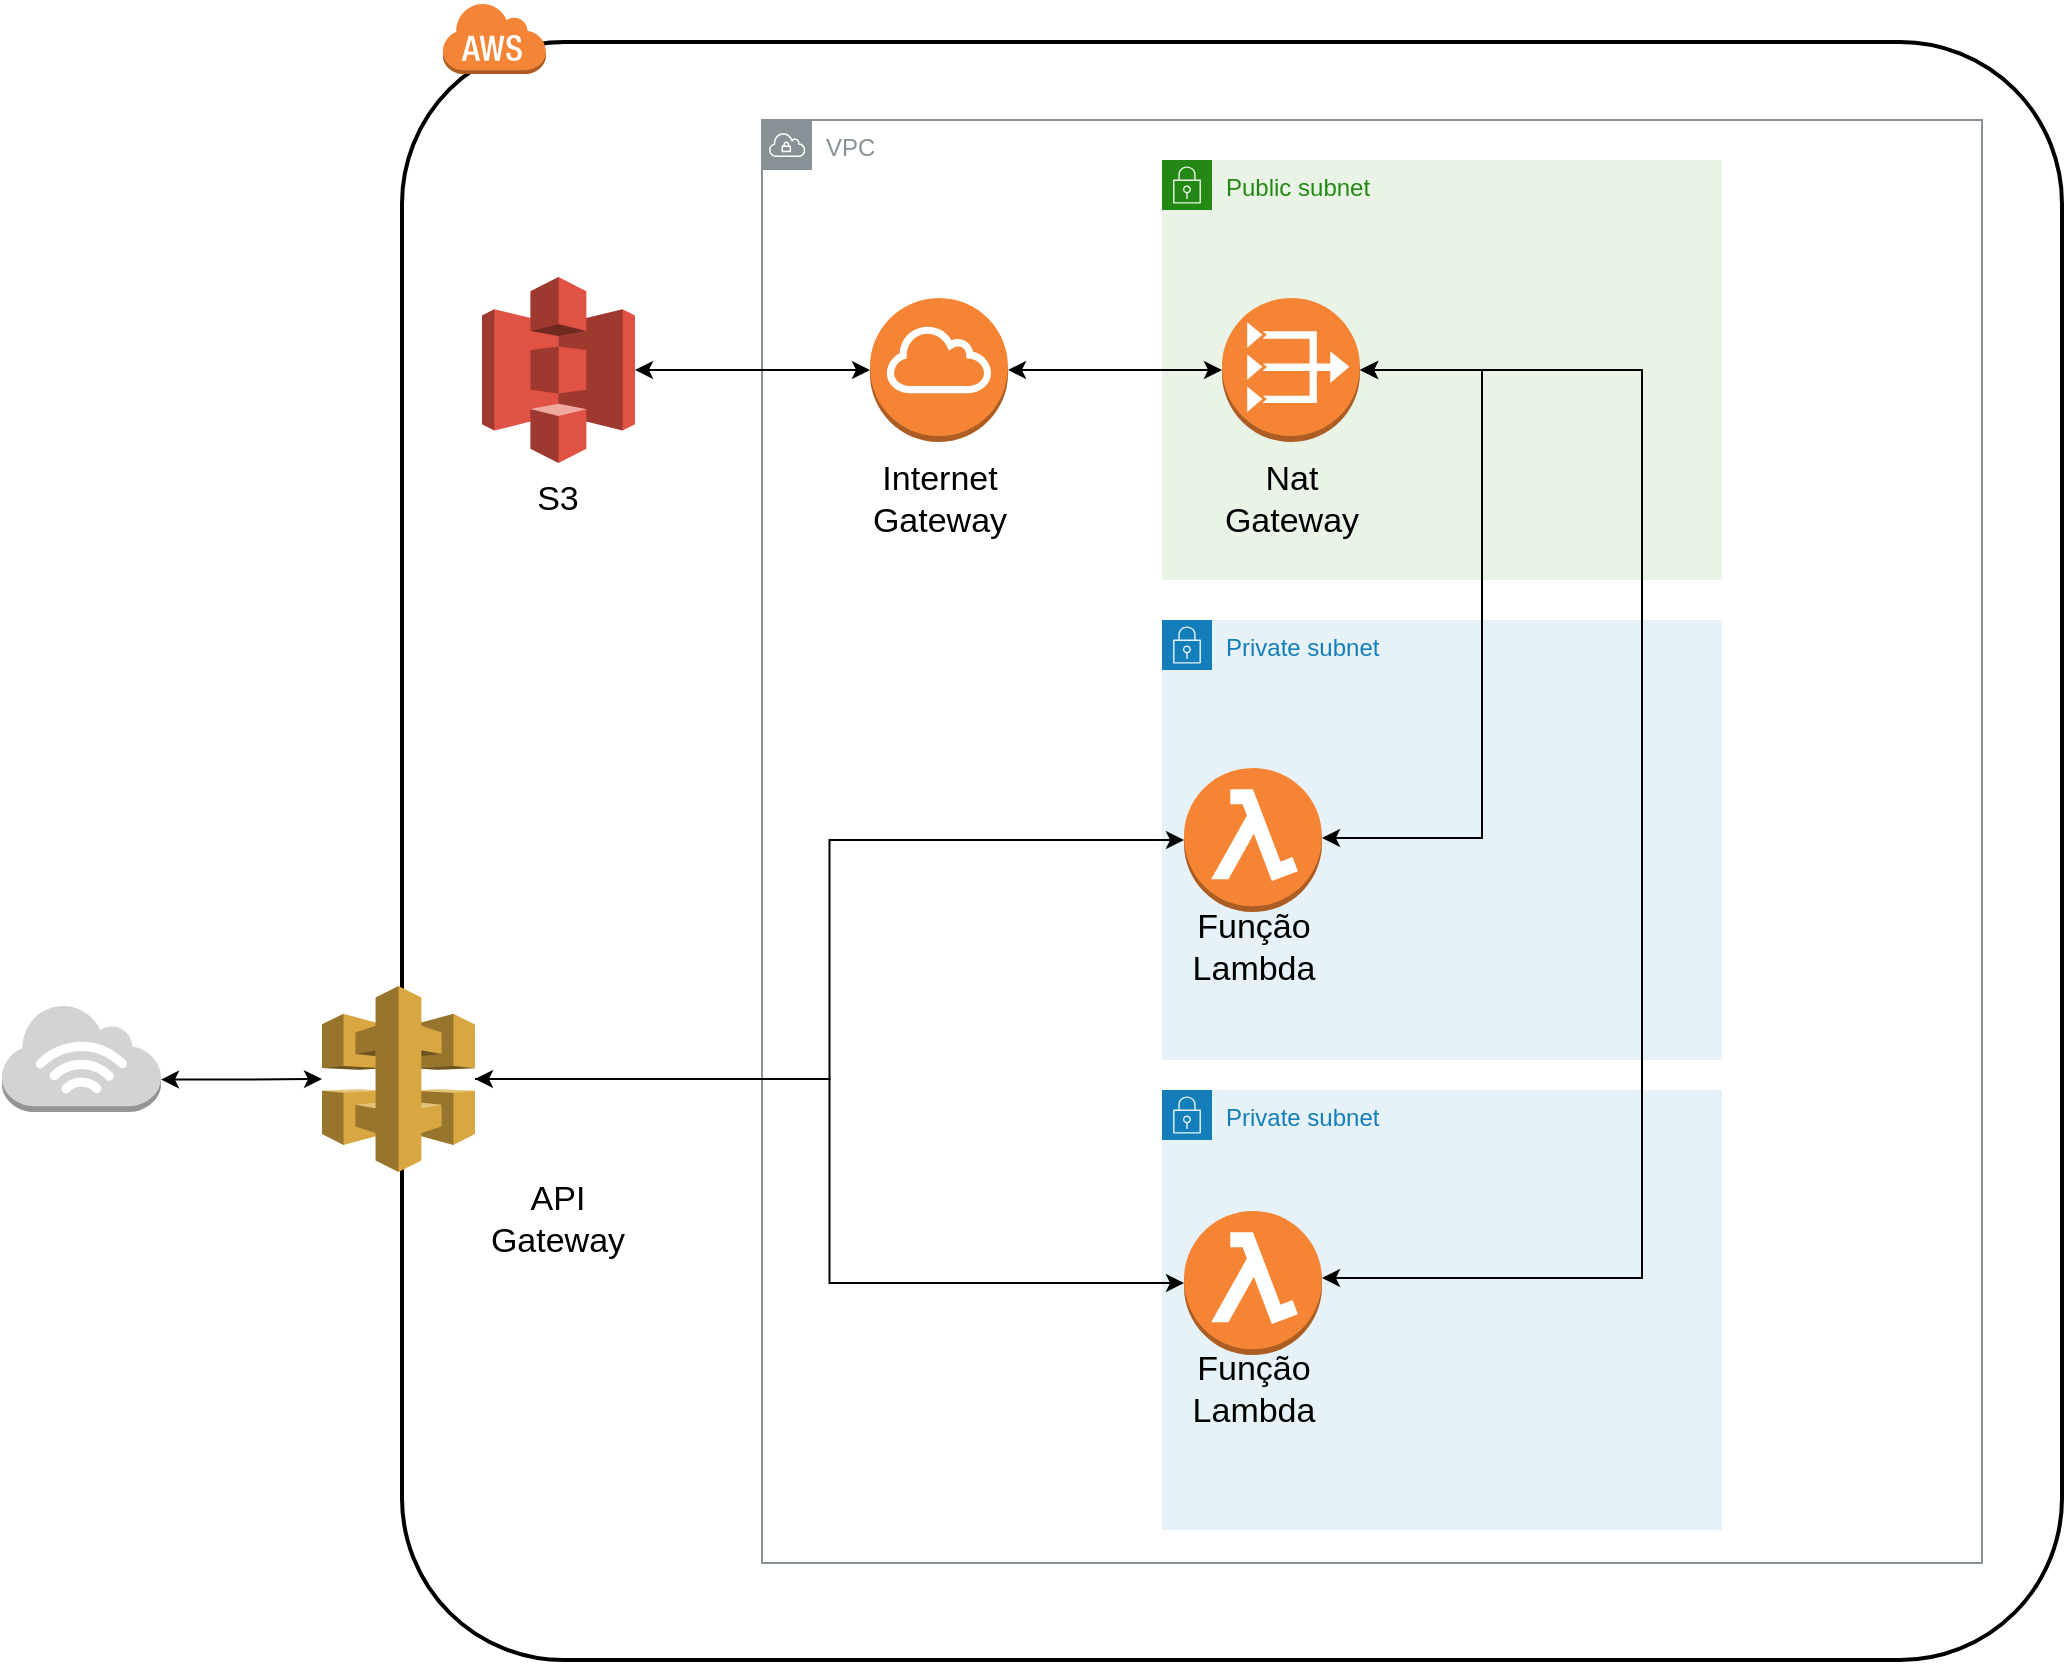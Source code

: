 <mxfile version="14.4.9" type="google"><diagram id="gvBVUnc1LHMA6HxwUGBH" name="Page-1"><mxGraphModel dx="2426" dy="867" grid="1" gridSize="10" guides="1" tooltips="1" connect="1" arrows="1" fold="1" page="1" pageScale="1" pageWidth="2000" pageHeight="1169" math="0" shadow="0"><root><mxCell id="0"/><mxCell id="1" parent="0"/><mxCell id="nkuGEyx_3dweWH5R4Rms-1" value="" style="rounded=1;arcSize=10;dashed=0;fillColor=none;gradientColor=none;strokeWidth=2;" vertex="1" parent="1"><mxGeometry x="220" y="61" width="830" height="809" as="geometry"/></mxCell><mxCell id="nkuGEyx_3dweWH5R4Rms-2" value="" style="dashed=0;html=1;shape=mxgraph.aws3.cloud;fillColor=#F58536;gradientColor=none;dashed=0;" vertex="1" parent="1"><mxGeometry x="240" y="41" width="52" height="36" as="geometry"/></mxCell><mxCell id="gviFYHC9whzhzrd5IC3j-3" value="VPC" style="outlineConnect=0;gradientColor=none;html=1;whiteSpace=wrap;fontSize=12;fontStyle=0;shape=mxgraph.aws4.group;grIcon=mxgraph.aws4.group_vpc;strokeColor=#879196;fillColor=none;verticalAlign=top;align=left;spacingLeft=30;fontColor=#879196;dashed=0;" parent="1" vertex="1"><mxGeometry x="400" y="100" width="610" height="721.5" as="geometry"/></mxCell><mxCell id="gviFYHC9whzhzrd5IC3j-28" style="edgeStyle=orthogonalEdgeStyle;rounded=0;orthogonalLoop=1;jettySize=auto;html=1;exitX=1;exitY=0.7;exitDx=0;exitDy=0;exitPerimeter=0;startArrow=classic;startFill=1;" parent="1" source="z048B7eArzGDsedXHqt--1" target="gviFYHC9whzhzrd5IC3j-14" edge="1"><mxGeometry relative="1" as="geometry"/></mxCell><mxCell id="z048B7eArzGDsedXHqt--1" value="" style="outlineConnect=0;dashed=0;verticalLabelPosition=bottom;verticalAlign=top;align=center;html=1;shape=mxgraph.aws3.internet_3;fillColor=#D2D3D3;gradientColor=none;" parent="1" vertex="1"><mxGeometry x="20" y="542" width="79.5" height="54" as="geometry"/></mxCell><mxCell id="gviFYHC9whzhzrd5IC3j-4" value="Private subnet" style="points=[[0,0],[0.25,0],[0.5,0],[0.75,0],[1,0],[1,0.25],[1,0.5],[1,0.75],[1,1],[0.75,1],[0.5,1],[0.25,1],[0,1],[0,0.75],[0,0.5],[0,0.25]];outlineConnect=0;gradientColor=none;html=1;whiteSpace=wrap;fontSize=12;fontStyle=0;shape=mxgraph.aws4.group;grIcon=mxgraph.aws4.group_security_group;grStroke=0;strokeColor=#147EBA;fillColor=#E6F2F8;verticalAlign=top;align=left;spacingLeft=30;fontColor=#147EBA;dashed=0;" parent="1" vertex="1"><mxGeometry x="600" y="350" width="280" height="220" as="geometry"/></mxCell><mxCell id="gviFYHC9whzhzrd5IC3j-5" value="Private subnet" style="points=[[0,0],[0.25,0],[0.5,0],[0.75,0],[1,0],[1,0.25],[1,0.5],[1,0.75],[1,1],[0.75,1],[0.5,1],[0.25,1],[0,1],[0,0.75],[0,0.5],[0,0.25]];outlineConnect=0;gradientColor=none;html=1;whiteSpace=wrap;fontSize=12;fontStyle=0;shape=mxgraph.aws4.group;grIcon=mxgraph.aws4.group_security_group;grStroke=0;strokeColor=#147EBA;fillColor=#E6F2F8;verticalAlign=top;align=left;spacingLeft=30;fontColor=#147EBA;dashed=0;" parent="1" vertex="1"><mxGeometry x="600" y="585" width="280" height="220" as="geometry"/></mxCell><mxCell id="gviFYHC9whzhzrd5IC3j-6" value="Public subnet" style="points=[[0,0],[0.25,0],[0.5,0],[0.75,0],[1,0],[1,0.25],[1,0.5],[1,0.75],[1,1],[0.75,1],[0.5,1],[0.25,1],[0,1],[0,0.75],[0,0.5],[0,0.25]];outlineConnect=0;gradientColor=none;html=1;whiteSpace=wrap;fontSize=12;fontStyle=0;shape=mxgraph.aws4.group;grIcon=mxgraph.aws4.group_security_group;grStroke=0;strokeColor=#248814;fillColor=#E9F3E6;verticalAlign=top;align=left;spacingLeft=30;fontColor=#248814;dashed=0;" parent="1" vertex="1"><mxGeometry x="600" y="120" width="280" height="210" as="geometry"/></mxCell><mxCell id="gviFYHC9whzhzrd5IC3j-33" style="edgeStyle=orthogonalEdgeStyle;rounded=0;orthogonalLoop=1;jettySize=auto;html=1;entryX=1;entryY=0.5;entryDx=0;entryDy=0;entryPerimeter=0;startArrow=classic;startFill=1;" parent="1" source="nkuGEyx_3dweWH5R4Rms-7" target="gviFYHC9whzhzrd5IC3j-11" edge="1"><mxGeometry relative="1" as="geometry"><Array as="points"><mxPoint x="840" y="679"/><mxPoint x="840" y="225"/></Array><mxPoint x="690" y="679" as="sourcePoint"/></mxGeometry></mxCell><mxCell id="gviFYHC9whzhzrd5IC3j-35" style="edgeStyle=orthogonalEdgeStyle;rounded=0;orthogonalLoop=1;jettySize=auto;html=1;entryX=1;entryY=0.5;entryDx=0;entryDy=0;entryPerimeter=0;startArrow=classic;startFill=1;" parent="1" source="nkuGEyx_3dweWH5R4Rms-4" target="gviFYHC9whzhzrd5IC3j-11" edge="1"><mxGeometry relative="1" as="geometry"><Array as="points"><mxPoint x="760" y="459"/><mxPoint x="760" y="225"/></Array><mxPoint x="699" y="459" as="sourcePoint"/></mxGeometry></mxCell><mxCell id="gviFYHC9whzhzrd5IC3j-38" style="edgeStyle=orthogonalEdgeStyle;rounded=0;orthogonalLoop=1;jettySize=auto;html=1;exitX=0;exitY=0.5;exitDx=0;exitDy=0;exitPerimeter=0;entryX=1;entryY=0.5;entryDx=0;entryDy=0;entryPerimeter=0;startArrow=classic;startFill=1;" parent="1" source="gviFYHC9whzhzrd5IC3j-10" target="gviFYHC9whzhzrd5IC3j-15" edge="1"><mxGeometry relative="1" as="geometry"/></mxCell><mxCell id="gviFYHC9whzhzrd5IC3j-10" value="" style="outlineConnect=0;dashed=0;verticalLabelPosition=bottom;verticalAlign=top;align=center;html=1;shape=mxgraph.aws3.internet_gateway;fillColor=#F58534;gradientColor=none;" parent="1" vertex="1"><mxGeometry x="454" y="189" width="69" height="72" as="geometry"/></mxCell><mxCell id="gviFYHC9whzhzrd5IC3j-37" style="edgeStyle=orthogonalEdgeStyle;rounded=0;orthogonalLoop=1;jettySize=auto;html=1;exitX=0;exitY=0.5;exitDx=0;exitDy=0;exitPerimeter=0;entryX=1;entryY=0.5;entryDx=0;entryDy=0;entryPerimeter=0;startArrow=classic;startFill=1;" parent="1" source="gviFYHC9whzhzrd5IC3j-11" target="gviFYHC9whzhzrd5IC3j-10" edge="1"><mxGeometry relative="1" as="geometry"/></mxCell><mxCell id="gviFYHC9whzhzrd5IC3j-11" value="" style="outlineConnect=0;dashed=0;verticalLabelPosition=bottom;verticalAlign=top;align=center;html=1;shape=mxgraph.aws3.vpc_nat_gateway;fillColor=#F58534;gradientColor=none;" parent="1" vertex="1"><mxGeometry x="630" y="189" width="69" height="72" as="geometry"/></mxCell><mxCell id="nkuGEyx_3dweWH5R4Rms-8" style="edgeStyle=orthogonalEdgeStyle;rounded=0;orthogonalLoop=1;jettySize=auto;html=1;entryX=0;entryY=0.5;entryDx=0;entryDy=0;entryPerimeter=0;" edge="1" parent="1" source="gviFYHC9whzhzrd5IC3j-14" target="nkuGEyx_3dweWH5R4Rms-4"><mxGeometry relative="1" as="geometry"/></mxCell><mxCell id="nkuGEyx_3dweWH5R4Rms-12" style="edgeStyle=orthogonalEdgeStyle;rounded=0;orthogonalLoop=1;jettySize=auto;html=1;entryX=0;entryY=0.5;entryDx=0;entryDy=0;entryPerimeter=0;startArrow=classic;startFill=1;" edge="1" parent="1" source="gviFYHC9whzhzrd5IC3j-14" target="nkuGEyx_3dweWH5R4Rms-7"><mxGeometry relative="1" as="geometry"/></mxCell><mxCell id="gviFYHC9whzhzrd5IC3j-14" value="" style="outlineConnect=0;dashed=0;verticalLabelPosition=bottom;verticalAlign=top;align=center;html=1;shape=mxgraph.aws3.api_gateway;fillColor=#D9A741;gradientColor=none;" parent="1" vertex="1"><mxGeometry x="180" y="533" width="76.5" height="93" as="geometry"/></mxCell><mxCell id="gviFYHC9whzhzrd5IC3j-15" value="" style="outlineConnect=0;dashed=0;verticalLabelPosition=bottom;verticalAlign=top;align=center;html=1;shape=mxgraph.aws3.s3;fillColor=#E05243;gradientColor=none;" parent="1" vertex="1"><mxGeometry x="260" y="178.5" width="76.5" height="93" as="geometry"/></mxCell><mxCell id="gviFYHC9whzhzrd5IC3j-16" value="&lt;font style=&quot;font-size: 17px&quot;&gt;API Gateway&lt;/font&gt;" style="text;html=1;strokeColor=none;fillColor=none;align=center;verticalAlign=middle;whiteSpace=wrap;rounded=0;" parent="1" vertex="1"><mxGeometry x="278.25" y="640" width="40" height="20" as="geometry"/></mxCell><mxCell id="gviFYHC9whzhzrd5IC3j-19" value="&lt;span style=&quot;font-size: 17px&quot;&gt;Função Lambda&lt;/span&gt;" style="text;html=1;strokeColor=none;fillColor=none;align=center;verticalAlign=middle;whiteSpace=wrap;rounded=0;" parent="1" vertex="1"><mxGeometry x="625.5" y="504" width="40" height="19" as="geometry"/></mxCell><mxCell id="gviFYHC9whzhzrd5IC3j-20" value="&lt;font style=&quot;font-size: 17px&quot;&gt;Nat Gateway&lt;/font&gt;" style="text;html=1;strokeColor=none;fillColor=none;align=center;verticalAlign=middle;whiteSpace=wrap;rounded=0;" parent="1" vertex="1"><mxGeometry x="644.5" y="275" width="40" height="30" as="geometry"/></mxCell><mxCell id="gviFYHC9whzhzrd5IC3j-21" value="&lt;font style=&quot;font-size: 17px&quot;&gt;Internet Gateway&lt;/font&gt;" style="text;html=1;strokeColor=none;fillColor=none;align=center;verticalAlign=middle;whiteSpace=wrap;rounded=0;" parent="1" vertex="1"><mxGeometry x="468.5" y="275" width="40" height="30" as="geometry"/></mxCell><mxCell id="gviFYHC9whzhzrd5IC3j-22" value="&lt;font style=&quot;font-size: 17px&quot;&gt;S3&lt;/font&gt;" style="text;html=1;strokeColor=none;fillColor=none;align=center;verticalAlign=middle;whiteSpace=wrap;rounded=0;" parent="1" vertex="1"><mxGeometry x="278.25" y="250" width="40" height="80" as="geometry"/></mxCell><mxCell id="nkuGEyx_3dweWH5R4Rms-4" value="" style="outlineConnect=0;dashed=0;verticalLabelPosition=bottom;verticalAlign=top;align=center;html=1;shape=mxgraph.aws3.lambda_function;fillColor=#F58534;gradientColor=none;" vertex="1" parent="1"><mxGeometry x="611" y="424" width="69" height="72" as="geometry"/></mxCell><mxCell id="nkuGEyx_3dweWH5R4Rms-6" value="&lt;span style=&quot;font-size: 17px&quot;&gt;Função Lambda&lt;/span&gt;" style="text;html=1;strokeColor=none;fillColor=none;align=center;verticalAlign=middle;whiteSpace=wrap;rounded=0;" vertex="1" parent="1"><mxGeometry x="625.5" y="725.5" width="40" height="19" as="geometry"/></mxCell><mxCell id="nkuGEyx_3dweWH5R4Rms-7" value="" style="outlineConnect=0;dashed=0;verticalLabelPosition=bottom;verticalAlign=top;align=center;html=1;shape=mxgraph.aws3.lambda_function;fillColor=#F58534;gradientColor=none;" vertex="1" parent="1"><mxGeometry x="611" y="645.5" width="69" height="72" as="geometry"/></mxCell></root></mxGraphModel></diagram></mxfile>